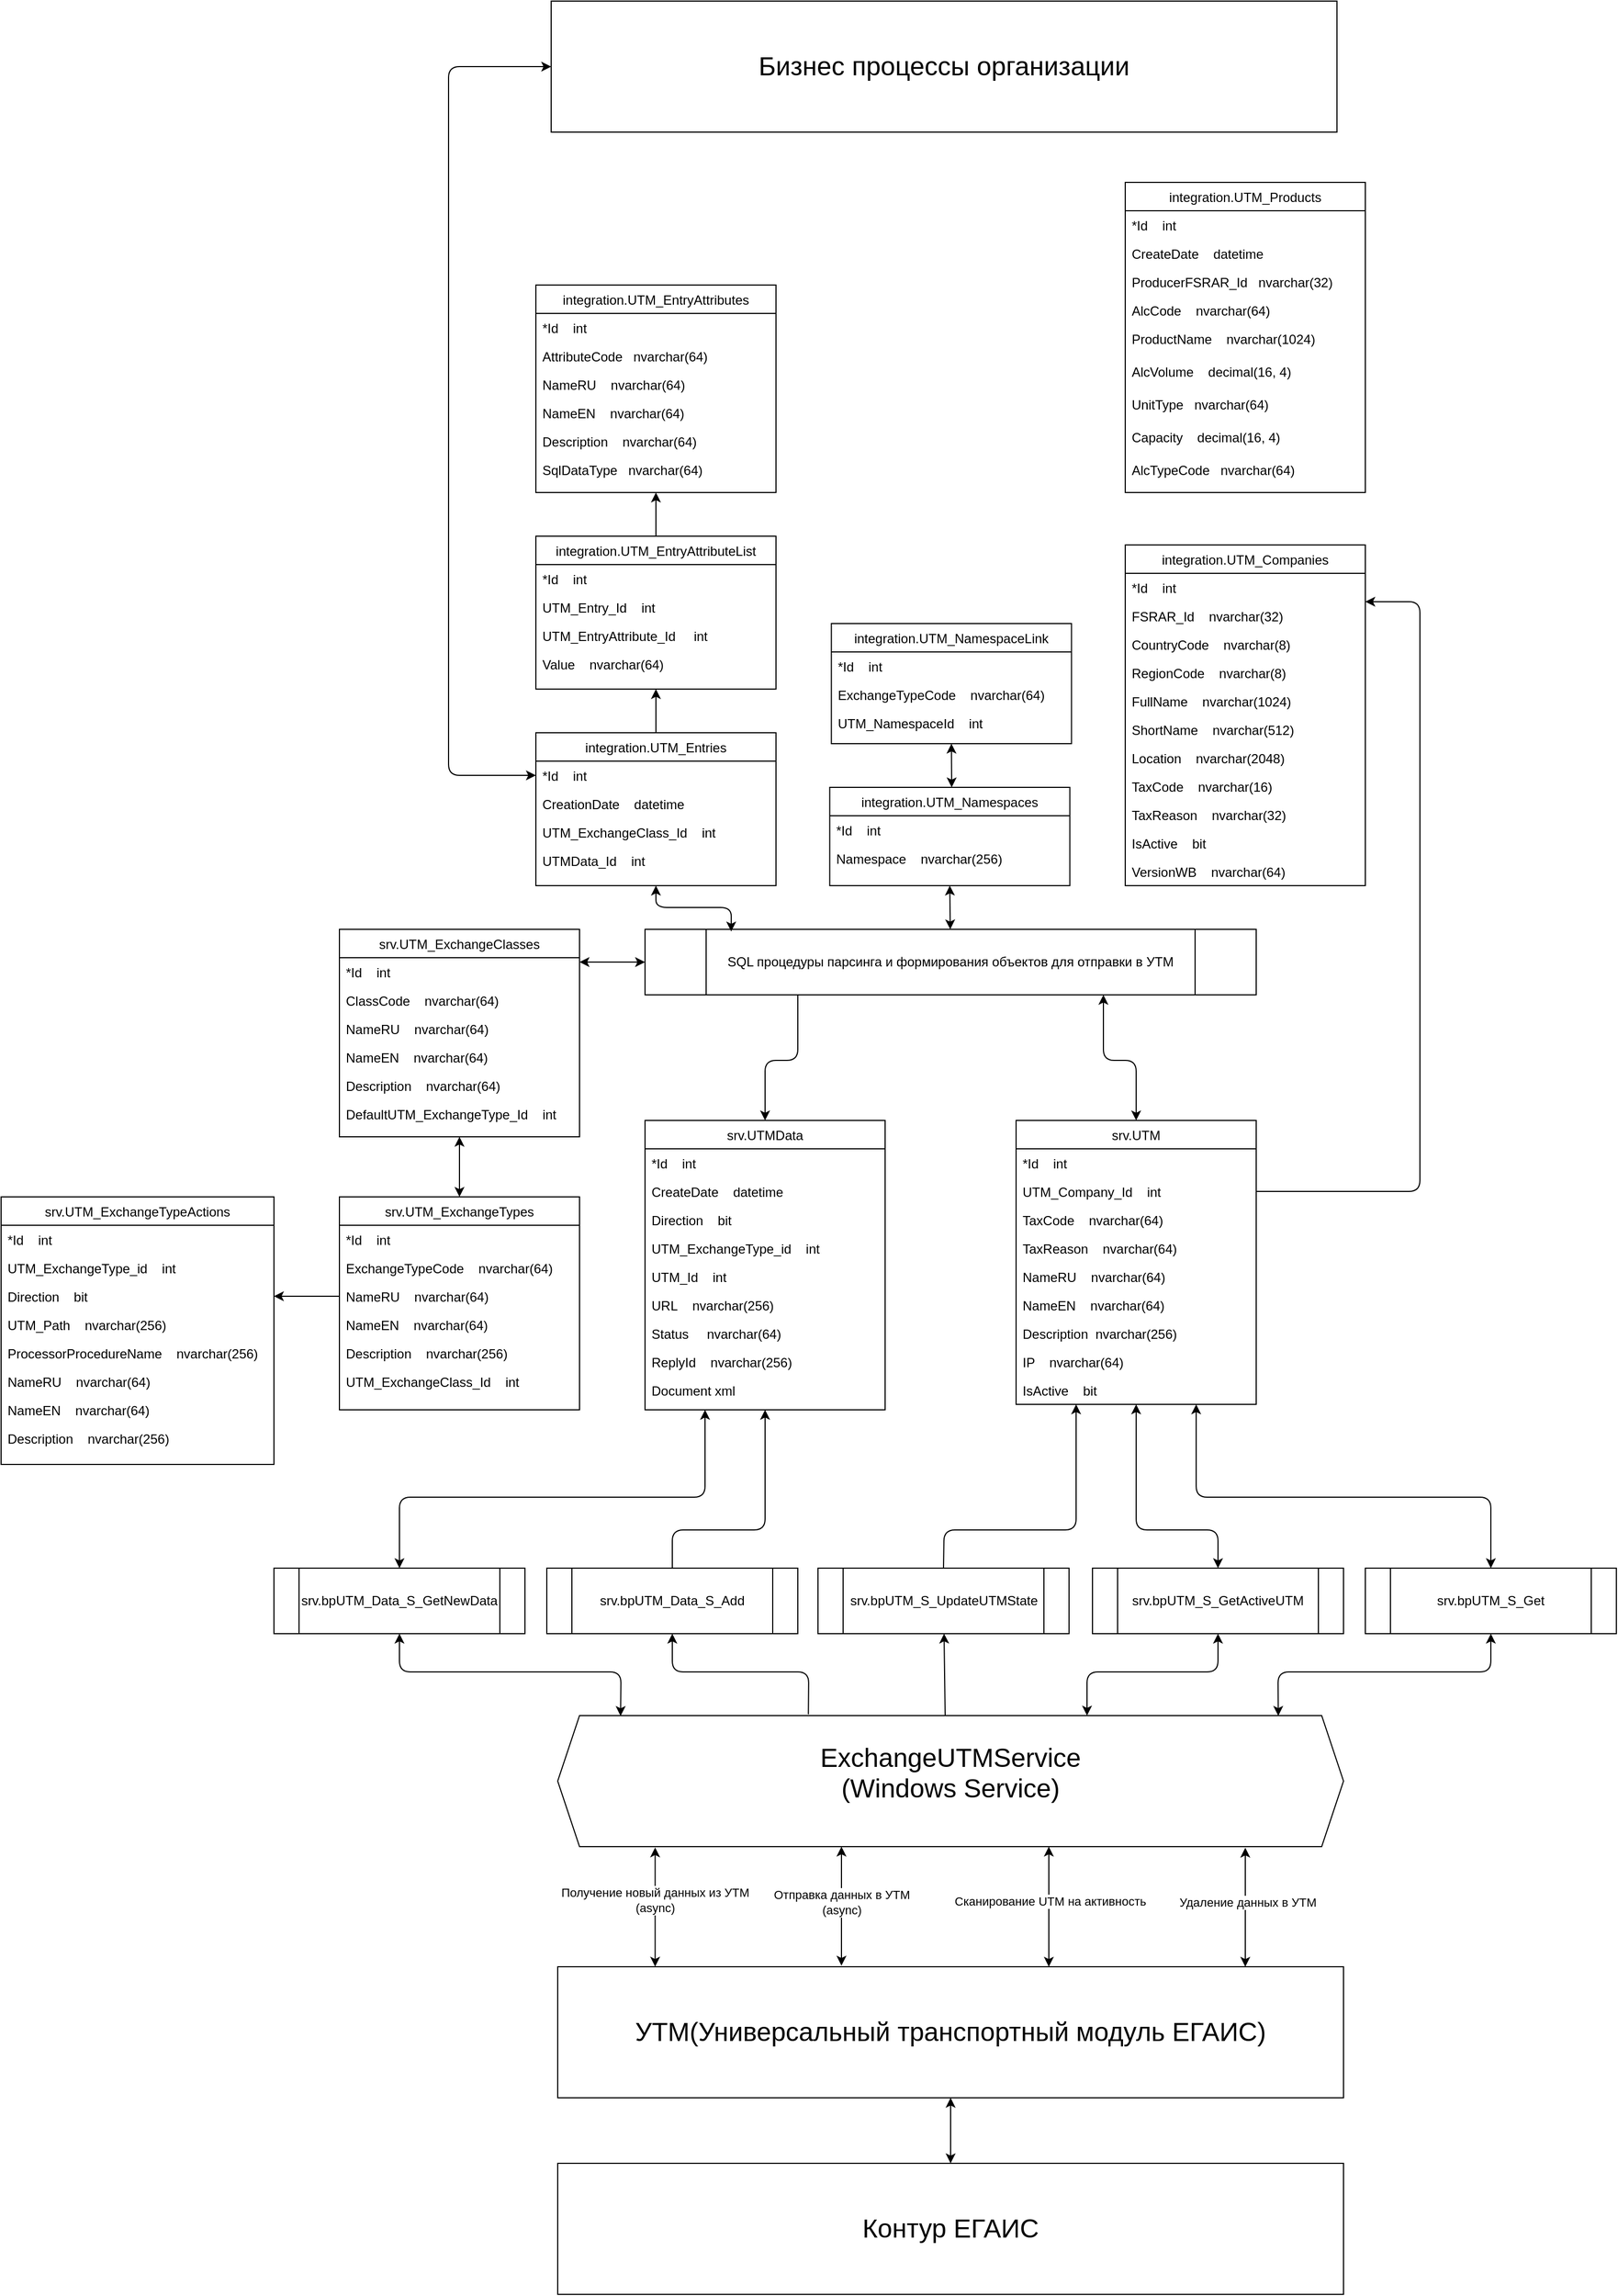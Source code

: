 <mxfile version="13.6.10" type="device"><diagram id="C5RBs43oDa-KdzZeNtuy" name="Page-1"><mxGraphModel dx="4287" dy="3086" grid="1" gridSize="10" guides="1" tooltips="1" connect="1" arrows="1" fold="1" page="1" pageScale="1" pageWidth="827" pageHeight="1169" math="0" shadow="0"><root><mxCell id="WIyWlLk6GJQsqaUBKTNV-0"/><mxCell id="WIyWlLk6GJQsqaUBKTNV-1" parent="WIyWlLk6GJQsqaUBKTNV-0"/><mxCell id="Hx_ZoXPtbwVYKJmCsvHZ-0" value="&lt;font style=&quot;font-size: 24px&quot;&gt;Контур ЕГАИС&lt;/font&gt;" style="rounded=0;whiteSpace=wrap;html=1;" parent="WIyWlLk6GJQsqaUBKTNV-1" vertex="1"><mxGeometry x="60" y="1070" width="720" height="120" as="geometry"/></mxCell><mxCell id="Hx_ZoXPtbwVYKJmCsvHZ-2" value="&lt;font style=&quot;font-size: 24px&quot;&gt;УТМ(Универсальный транспортный модуль ЕГАИС) &lt;br&gt;&lt;/font&gt;" style="rounded=0;whiteSpace=wrap;html=1;" parent="WIyWlLk6GJQsqaUBKTNV-1" vertex="1"><mxGeometry x="60" y="890" width="720" height="120" as="geometry"/></mxCell><mxCell id="Hx_ZoXPtbwVYKJmCsvHZ-3" value="" style="endArrow=classic;startArrow=classic;html=1;entryX=0.5;entryY=1;entryDx=0;entryDy=0;exitX=0.5;exitY=0;exitDx=0;exitDy=0;" parent="WIyWlLk6GJQsqaUBKTNV-1" source="Hx_ZoXPtbwVYKJmCsvHZ-0" target="Hx_ZoXPtbwVYKJmCsvHZ-2" edge="1"><mxGeometry width="50" height="50" relative="1" as="geometry"><mxPoint x="320" y="1100" as="sourcePoint"/><mxPoint x="370" y="1050" as="targetPoint"/></mxGeometry></mxCell><mxCell id="Hx_ZoXPtbwVYKJmCsvHZ-4" value="&lt;div style=&quot;font-size: 24px&quot; align=&quot;center&quot;&gt;&lt;font style=&quot;font-size: 24px&quot;&gt;ExchangeUTMService&lt;/font&gt;&lt;/div&gt;&lt;div style=&quot;font-size: 24px&quot; align=&quot;center&quot;&gt;&lt;font style=&quot;font-size: 24px&quot;&gt;(Windows Service)&lt;br&gt;&lt;/font&gt;&lt;/div&gt;&lt;div align=&quot;center&quot;&gt;&lt;br&gt;&lt;/div&gt;" style="shape=hexagon;perimeter=hexagonPerimeter2;whiteSpace=wrap;html=1;fixedSize=1;align=center;" parent="WIyWlLk6GJQsqaUBKTNV-1" vertex="1"><mxGeometry x="60" y="660" width="720" height="120" as="geometry"/></mxCell><mxCell id="Hx_ZoXPtbwVYKJmCsvHZ-5" value="" style="endArrow=classic;startArrow=classic;html=1;exitX=0.124;exitY=-0.001;exitDx=0;exitDy=0;exitPerimeter=0;entryX=0.124;entryY=1.006;entryDx=0;entryDy=0;entryPerimeter=0;" parent="WIyWlLk6GJQsqaUBKTNV-1" source="Hx_ZoXPtbwVYKJmCsvHZ-2" target="Hx_ZoXPtbwVYKJmCsvHZ-4" edge="1"><mxGeometry width="50" height="50" relative="1" as="geometry"><mxPoint x="250" y="880" as="sourcePoint"/><mxPoint x="177" y="800" as="targetPoint"/></mxGeometry></mxCell><mxCell id="Hx_ZoXPtbwVYKJmCsvHZ-13" value="&lt;div&gt;Получение новый данных из УТМ&lt;/div&gt;&lt;div&gt;(async)&lt;br&gt;&lt;/div&gt;" style="edgeLabel;html=1;align=center;verticalAlign=middle;resizable=0;points=[];" parent="Hx_ZoXPtbwVYKJmCsvHZ-5" vertex="1" connectable="0"><mxGeometry x="0.325" y="1" relative="1" as="geometry"><mxPoint y="11.02" as="offset"/></mxGeometry></mxCell><mxCell id="Hx_ZoXPtbwVYKJmCsvHZ-7" value="srv.bpUTM_Data_S_GetNewData" style="shape=process;whiteSpace=wrap;html=1;backgroundOutline=1;" parent="WIyWlLk6GJQsqaUBKTNV-1" vertex="1"><mxGeometry x="-200" y="525" width="230" height="60" as="geometry"/></mxCell><mxCell id="Hx_ZoXPtbwVYKJmCsvHZ-8" value="srv.bpUTM_S_GetActiveUTM" style="shape=process;whiteSpace=wrap;html=1;backgroundOutline=1;" parent="WIyWlLk6GJQsqaUBKTNV-1" vertex="1"><mxGeometry x="550" y="525" width="230" height="60" as="geometry"/></mxCell><mxCell id="Hx_ZoXPtbwVYKJmCsvHZ-10" value="" style="endArrow=classic;startArrow=classic;html=1;entryX=0.5;entryY=1;entryDx=0;entryDy=0;" parent="WIyWlLk6GJQsqaUBKTNV-1" target="Hx_ZoXPtbwVYKJmCsvHZ-8" edge="1"><mxGeometry width="50" height="50" relative="1" as="geometry"><mxPoint x="545" y="660" as="sourcePoint"/><mxPoint x="510" y="620" as="targetPoint"/><Array as="points"><mxPoint x="545" y="620"/><mxPoint x="665" y="620"/></Array></mxGeometry></mxCell><mxCell id="Hx_ZoXPtbwVYKJmCsvHZ-11" value="" style="endArrow=classic;startArrow=classic;html=1;" parent="WIyWlLk6GJQsqaUBKTNV-1" edge="1"><mxGeometry width="50" height="50" relative="1" as="geometry"><mxPoint x="320" y="889" as="sourcePoint"/><mxPoint x="320" y="780" as="targetPoint"/></mxGeometry></mxCell><mxCell id="Hx_ZoXPtbwVYKJmCsvHZ-14" value="&lt;div&gt;Отправка данных в УТМ&lt;/div&gt;&lt;div&gt;(async)&lt;br&gt;&lt;/div&gt;" style="edgeLabel;html=1;align=center;verticalAlign=middle;resizable=0;points=[];" parent="Hx_ZoXPtbwVYKJmCsvHZ-11" vertex="1" connectable="0"><mxGeometry x="-0.225" y="-4" relative="1" as="geometry"><mxPoint x="-4" y="-16.6" as="offset"/></mxGeometry></mxCell><mxCell id="Hx_ZoXPtbwVYKJmCsvHZ-12" value="" style="endArrow=classic;startArrow=classic;html=1;entryX=0.625;entryY=1;entryDx=0;entryDy=0;exitX=0.625;exitY=0;exitDx=0;exitDy=0;exitPerimeter=0;" parent="WIyWlLk6GJQsqaUBKTNV-1" source="Hx_ZoXPtbwVYKJmCsvHZ-2" target="Hx_ZoXPtbwVYKJmCsvHZ-4" edge="1"><mxGeometry width="50" height="50" relative="1" as="geometry"><mxPoint x="510" y="880" as="sourcePoint"/><mxPoint x="510" y="800" as="targetPoint"/></mxGeometry></mxCell><mxCell id="Hx_ZoXPtbwVYKJmCsvHZ-15" value="Сканирование UTM на активность" style="edgeLabel;html=1;align=center;verticalAlign=middle;resizable=0;points=[];" parent="Hx_ZoXPtbwVYKJmCsvHZ-12" vertex="1" connectable="0"><mxGeometry x="0.475" y="-1" relative="1" as="geometry"><mxPoint y="20.95" as="offset"/></mxGeometry></mxCell><mxCell id="Hx_ZoXPtbwVYKJmCsvHZ-16" value="" style="endArrow=classic;startArrow=classic;html=1;exitX=0.875;exitY=0;exitDx=0;exitDy=0;exitPerimeter=0;" parent="WIyWlLk6GJQsqaUBKTNV-1" source="Hx_ZoXPtbwVYKJmCsvHZ-2" edge="1"><mxGeometry width="50" height="50" relative="1" as="geometry"><mxPoint x="690" y="880" as="sourcePoint"/><mxPoint x="690" y="781" as="targetPoint"/><Array as="points"/></mxGeometry></mxCell><mxCell id="Hx_ZoXPtbwVYKJmCsvHZ-17" value="Удаление данных в УТМ" style="edgeLabel;html=1;align=center;verticalAlign=middle;resizable=0;points=[];" parent="Hx_ZoXPtbwVYKJmCsvHZ-16" vertex="1" connectable="0"><mxGeometry x="-0.42" y="-2" relative="1" as="geometry"><mxPoint y="-27.71" as="offset"/></mxGeometry></mxCell><mxCell id="Hx_ZoXPtbwVYKJmCsvHZ-18" value="srv.bpUTM_S_Get" style="shape=process;whiteSpace=wrap;html=1;backgroundOutline=1;" parent="WIyWlLk6GJQsqaUBKTNV-1" vertex="1"><mxGeometry x="800" y="525" width="230" height="60" as="geometry"/></mxCell><mxCell id="Hx_ZoXPtbwVYKJmCsvHZ-19" value="srv.bpUTM_Data_S_Add" style="shape=process;whiteSpace=wrap;html=1;backgroundOutline=1;" parent="WIyWlLk6GJQsqaUBKTNV-1" vertex="1"><mxGeometry x="50" y="525" width="230" height="60" as="geometry"/></mxCell><mxCell id="Hx_ZoXPtbwVYKJmCsvHZ-20" value="" style="endArrow=classic;startArrow=classic;html=1;entryX=0.5;entryY=1;entryDx=0;entryDy=0;exitX=0.08;exitY=0.003;exitDx=0;exitDy=0;exitPerimeter=0;" parent="WIyWlLk6GJQsqaUBKTNV-1" source="Hx_ZoXPtbwVYKJmCsvHZ-4" target="Hx_ZoXPtbwVYKJmCsvHZ-7" edge="1"><mxGeometry width="50" height="50" relative="1" as="geometry"><mxPoint x="120" y="658" as="sourcePoint"/><mxPoint x="50" y="620" as="targetPoint"/><Array as="points"><mxPoint x="118" y="620"/><mxPoint x="-85" y="620"/></Array></mxGeometry></mxCell><mxCell id="Hx_ZoXPtbwVYKJmCsvHZ-21" value="" style="endArrow=classic;startArrow=classic;html=1;entryX=0.5;entryY=1;entryDx=0;entryDy=0;exitX=0.917;exitY=0.002;exitDx=0;exitDy=0;exitPerimeter=0;" parent="WIyWlLk6GJQsqaUBKTNV-1" source="Hx_ZoXPtbwVYKJmCsvHZ-4" target="Hx_ZoXPtbwVYKJmCsvHZ-18" edge="1"><mxGeometry width="50" height="50" relative="1" as="geometry"><mxPoint x="760" y="660" as="sourcePoint"/><mxPoint x="810" y="610" as="targetPoint"/><Array as="points"><mxPoint x="720" y="620"/><mxPoint x="915" y="620"/></Array></mxGeometry></mxCell><mxCell id="lIZejt_enkMml7sZuvjv-0" value="" style="endArrow=classic;html=1;entryX=0.5;entryY=1;entryDx=0;entryDy=0;exitX=0.319;exitY=-0.009;exitDx=0;exitDy=0;exitPerimeter=0;" parent="WIyWlLk6GJQsqaUBKTNV-1" source="Hx_ZoXPtbwVYKJmCsvHZ-4" target="Hx_ZoXPtbwVYKJmCsvHZ-19" edge="1"><mxGeometry width="50" height="50" relative="1" as="geometry"><mxPoint x="260" y="660" as="sourcePoint"/><mxPoint x="310" y="610" as="targetPoint"/><Array as="points"><mxPoint x="290" y="620"/><mxPoint x="165" y="620"/></Array></mxGeometry></mxCell><mxCell id="ThHi6Pd8M_RNDvw3LZVR-0" value="" style="endArrow=classic;startArrow=classic;html=1;entryX=0.25;entryY=1;entryDx=0;entryDy=0;exitX=0.5;exitY=0;exitDx=0;exitDy=0;" parent="WIyWlLk6GJQsqaUBKTNV-1" source="Hx_ZoXPtbwVYKJmCsvHZ-7" target="Hx_ZoXPtbwVYKJmCsvHZ-28" edge="1"><mxGeometry width="50" height="50" relative="1" as="geometry"><mxPoint x="160" y="480" as="sourcePoint"/><mxPoint x="210" y="430" as="targetPoint"/><Array as="points"><mxPoint x="-85" y="460"/><mxPoint x="195" y="460"/></Array></mxGeometry></mxCell><mxCell id="lIZejt_enkMml7sZuvjv-15" value="srv.UTM" style="swimlane;fontStyle=0;align=center;verticalAlign=top;childLayout=stackLayout;horizontal=1;startSize=26;horizontalStack=0;resizeParent=1;resizeLast=0;collapsible=1;marginBottom=0;rounded=0;shadow=0;strokeWidth=1;" parent="WIyWlLk6GJQsqaUBKTNV-1" vertex="1"><mxGeometry x="480" y="115" width="220" height="260" as="geometry"><mxRectangle x="130" y="380" width="160" height="26" as="alternateBounds"/></mxGeometry></mxCell><mxCell id="lIZejt_enkMml7sZuvjv-16" value="*Id    int" style="text;strokeColor=none;fillColor=none;align=left;verticalAlign=top;spacingLeft=4;spacingRight=4;overflow=hidden;rotatable=0;points=[[0,0.5],[1,0.5]];portConstraint=eastwest;" parent="lIZejt_enkMml7sZuvjv-15" vertex="1"><mxGeometry y="26" width="220" height="26" as="geometry"/></mxCell><mxCell id="lIZejt_enkMml7sZuvjv-19" value="UTM_Company_Id    int" style="text;strokeColor=none;fillColor=none;align=left;verticalAlign=top;spacingLeft=4;spacingRight=4;overflow=hidden;rotatable=0;points=[[0,0.5],[1,0.5]];portConstraint=eastwest;" parent="lIZejt_enkMml7sZuvjv-15" vertex="1"><mxGeometry y="52" width="220" height="26" as="geometry"/></mxCell><mxCell id="lIZejt_enkMml7sZuvjv-23" value="TaxCode    nvarchar(64)" style="text;strokeColor=none;fillColor=none;align=left;verticalAlign=top;spacingLeft=4;spacingRight=4;overflow=hidden;rotatable=0;points=[[0,0.5],[1,0.5]];portConstraint=eastwest;" parent="lIZejt_enkMml7sZuvjv-15" vertex="1"><mxGeometry y="78" width="220" height="26" as="geometry"/></mxCell><mxCell id="lIZejt_enkMml7sZuvjv-25" value="TaxReason    nvarchar(64)" style="text;strokeColor=none;fillColor=none;align=left;verticalAlign=top;spacingLeft=4;spacingRight=4;overflow=hidden;rotatable=0;points=[[0,0.5],[1,0.5]];portConstraint=eastwest;" parent="lIZejt_enkMml7sZuvjv-15" vertex="1"><mxGeometry y="104" width="220" height="26" as="geometry"/></mxCell><mxCell id="vJrJfHjCC6CEfFn_Sl04-15" value="NameRU    nvarchar(64)" style="text;strokeColor=none;fillColor=none;align=left;verticalAlign=top;spacingLeft=4;spacingRight=4;overflow=hidden;rotatable=0;points=[[0,0.5],[1,0.5]];portConstraint=eastwest;" vertex="1" parent="lIZejt_enkMml7sZuvjv-15"><mxGeometry y="130" width="220" height="26" as="geometry"/></mxCell><mxCell id="vJrJfHjCC6CEfFn_Sl04-16" value="NameEN    nvarchar(64)" style="text;strokeColor=none;fillColor=none;align=left;verticalAlign=top;spacingLeft=4;spacingRight=4;overflow=hidden;rotatable=0;points=[[0,0.5],[1,0.5]];portConstraint=eastwest;" vertex="1" parent="lIZejt_enkMml7sZuvjv-15"><mxGeometry y="156" width="220" height="26" as="geometry"/></mxCell><mxCell id="lIZejt_enkMml7sZuvjv-24" value="Description  nvarchar(256)" style="text;strokeColor=none;fillColor=none;align=left;verticalAlign=top;spacingLeft=4;spacingRight=4;overflow=hidden;rotatable=0;points=[[0,0.5],[1,0.5]];portConstraint=eastwest;" parent="lIZejt_enkMml7sZuvjv-15" vertex="1"><mxGeometry y="182" width="220" height="26" as="geometry"/></mxCell><mxCell id="lIZejt_enkMml7sZuvjv-21" value="IP    nvarchar(64)" style="text;strokeColor=none;fillColor=none;align=left;verticalAlign=top;spacingLeft=4;spacingRight=4;overflow=hidden;rotatable=0;points=[[0,0.5],[1,0.5]];portConstraint=eastwest;" parent="lIZejt_enkMml7sZuvjv-15" vertex="1"><mxGeometry y="208" width="220" height="26" as="geometry"/></mxCell><mxCell id="lIZejt_enkMml7sZuvjv-22" value="IsActive    bit" style="text;strokeColor=none;fillColor=none;align=left;verticalAlign=top;spacingLeft=4;spacingRight=4;overflow=hidden;rotatable=0;points=[[0,0.5],[1,0.5]];portConstraint=eastwest;" parent="lIZejt_enkMml7sZuvjv-15" vertex="1"><mxGeometry y="234" width="220" height="26" as="geometry"/></mxCell><mxCell id="ThHi6Pd8M_RNDvw3LZVR-1" value="" style="endArrow=classic;html=1;entryX=0.5;entryY=1;entryDx=0;entryDy=0;exitX=0.5;exitY=0;exitDx=0;exitDy=0;" parent="WIyWlLk6GJQsqaUBKTNV-1" source="Hx_ZoXPtbwVYKJmCsvHZ-19" target="Hx_ZoXPtbwVYKJmCsvHZ-28" edge="1"><mxGeometry width="50" height="50" relative="1" as="geometry"><mxPoint x="280" y="500" as="sourcePoint"/><mxPoint x="330" y="450" as="targetPoint"/><Array as="points"><mxPoint x="165" y="490"/><mxPoint x="250" y="490"/></Array></mxGeometry></mxCell><mxCell id="ThHi6Pd8M_RNDvw3LZVR-2" value="" style="endArrow=classic;startArrow=classic;html=1;exitX=0.5;exitY=0;exitDx=0;exitDy=0;entryX=0.5;entryY=1;entryDx=0;entryDy=0;" parent="WIyWlLk6GJQsqaUBKTNV-1" source="Hx_ZoXPtbwVYKJmCsvHZ-8" target="lIZejt_enkMml7sZuvjv-15" edge="1"><mxGeometry width="50" height="50" relative="1" as="geometry"><mxPoint x="545" y="530" as="sourcePoint"/><mxPoint x="545" y="335" as="targetPoint"/><Array as="points"><mxPoint x="665" y="490"/><mxPoint x="590" y="490"/></Array></mxGeometry></mxCell><mxCell id="ThHi6Pd8M_RNDvw3LZVR-3" value="" style="endArrow=classic;startArrow=classic;html=1;exitX=0.5;exitY=0;exitDx=0;exitDy=0;entryX=0.75;entryY=1;entryDx=0;entryDy=0;" parent="WIyWlLk6GJQsqaUBKTNV-1" source="Hx_ZoXPtbwVYKJmCsvHZ-18" target="lIZejt_enkMml7sZuvjv-15" edge="1"><mxGeometry width="50" height="50" relative="1" as="geometry"><mxPoint x="760" y="410" as="sourcePoint"/><mxPoint x="810" y="360" as="targetPoint"/><Array as="points"><mxPoint x="915" y="460"/><mxPoint x="645" y="460"/></Array></mxGeometry></mxCell><mxCell id="ThHi6Pd8M_RNDvw3LZVR-4" value="srv.bpUTM_S_UpdateUTMState" style="shape=process;whiteSpace=wrap;html=1;backgroundOutline=1;" parent="WIyWlLk6GJQsqaUBKTNV-1" vertex="1"><mxGeometry x="298.5" y="525" width="230" height="60" as="geometry"/></mxCell><mxCell id="Hx_ZoXPtbwVYKJmCsvHZ-28" value="srv.UTMData" style="swimlane;fontStyle=0;align=center;verticalAlign=top;childLayout=stackLayout;horizontal=1;startSize=26;horizontalStack=0;resizeParent=1;resizeLast=0;collapsible=1;marginBottom=0;rounded=0;shadow=0;strokeWidth=1;" parent="WIyWlLk6GJQsqaUBKTNV-1" vertex="1"><mxGeometry x="140" y="115" width="220" height="265" as="geometry"><mxRectangle x="130" y="380" width="160" height="26" as="alternateBounds"/></mxGeometry></mxCell><mxCell id="lIZejt_enkMml7sZuvjv-2" value="*Id    int" style="text;strokeColor=none;fillColor=none;align=left;verticalAlign=top;spacingLeft=4;spacingRight=4;overflow=hidden;rotatable=0;points=[[0,0.5],[1,0.5]];portConstraint=eastwest;" parent="Hx_ZoXPtbwVYKJmCsvHZ-28" vertex="1"><mxGeometry y="26" width="220" height="26" as="geometry"/></mxCell><mxCell id="lIZejt_enkMml7sZuvjv-3" value="CreateDate    datetime" style="text;strokeColor=none;fillColor=none;align=left;verticalAlign=top;spacingLeft=4;spacingRight=4;overflow=hidden;rotatable=0;points=[[0,0.5],[1,0.5]];portConstraint=eastwest;" parent="Hx_ZoXPtbwVYKJmCsvHZ-28" vertex="1"><mxGeometry y="52" width="220" height="26" as="geometry"/></mxCell><mxCell id="lIZejt_enkMml7sZuvjv-4" value="Direction    bit" style="text;strokeColor=none;fillColor=none;align=left;verticalAlign=top;spacingLeft=4;spacingRight=4;overflow=hidden;rotatable=0;points=[[0,0.5],[1,0.5]];portConstraint=eastwest;" parent="Hx_ZoXPtbwVYKJmCsvHZ-28" vertex="1"><mxGeometry y="78" width="220" height="26" as="geometry"/></mxCell><mxCell id="lIZejt_enkMml7sZuvjv-5" value="UTM_ExchangeType_id    int" style="text;strokeColor=none;fillColor=none;align=left;verticalAlign=top;spacingLeft=4;spacingRight=4;overflow=hidden;rotatable=0;points=[[0,0.5],[1,0.5]];portConstraint=eastwest;" parent="Hx_ZoXPtbwVYKJmCsvHZ-28" vertex="1"><mxGeometry y="104" width="220" height="26" as="geometry"/></mxCell><mxCell id="lIZejt_enkMml7sZuvjv-6" value="UTM_Id    int" style="text;strokeColor=none;fillColor=none;align=left;verticalAlign=top;spacingLeft=4;spacingRight=4;overflow=hidden;rotatable=0;points=[[0,0.5],[1,0.5]];portConstraint=eastwest;" parent="Hx_ZoXPtbwVYKJmCsvHZ-28" vertex="1"><mxGeometry y="130" width="220" height="26" as="geometry"/></mxCell><mxCell id="lIZejt_enkMml7sZuvjv-7" value="URL    nvarchar(256)" style="text;strokeColor=none;fillColor=none;align=left;verticalAlign=top;spacingLeft=4;spacingRight=4;overflow=hidden;rotatable=0;points=[[0,0.5],[1,0.5]];portConstraint=eastwest;" parent="Hx_ZoXPtbwVYKJmCsvHZ-28" vertex="1"><mxGeometry y="156" width="220" height="26" as="geometry"/></mxCell><mxCell id="lIZejt_enkMml7sZuvjv-8" value="Status     nvarchar(64)" style="text;strokeColor=none;fillColor=none;align=left;verticalAlign=top;spacingLeft=4;spacingRight=4;overflow=hidden;rotatable=0;points=[[0,0.5],[1,0.5]];portConstraint=eastwest;" parent="Hx_ZoXPtbwVYKJmCsvHZ-28" vertex="1"><mxGeometry y="182" width="220" height="26" as="geometry"/></mxCell><mxCell id="lIZejt_enkMml7sZuvjv-9" value="ReplyId    nvarchar(256)" style="text;strokeColor=none;fillColor=none;align=left;verticalAlign=top;spacingLeft=4;spacingRight=4;overflow=hidden;rotatable=0;points=[[0,0.5],[1,0.5]];portConstraint=eastwest;" parent="Hx_ZoXPtbwVYKJmCsvHZ-28" vertex="1"><mxGeometry y="208" width="220" height="26" as="geometry"/></mxCell><mxCell id="lIZejt_enkMml7sZuvjv-10" value="Document xml" style="text;strokeColor=none;fillColor=none;align=left;verticalAlign=top;spacingLeft=4;spacingRight=4;overflow=hidden;rotatable=0;points=[[0,0.5],[1,0.5]];portConstraint=eastwest;" parent="Hx_ZoXPtbwVYKJmCsvHZ-28" vertex="1"><mxGeometry y="234" width="220" height="26" as="geometry"/></mxCell><mxCell id="ThHi6Pd8M_RNDvw3LZVR-5" value="" style="endArrow=classic;html=1;" parent="WIyWlLk6GJQsqaUBKTNV-1" edge="1"><mxGeometry width="50" height="50" relative="1" as="geometry"><mxPoint x="415" y="660" as="sourcePoint"/><mxPoint x="414" y="585" as="targetPoint"/></mxGeometry></mxCell><mxCell id="ThHi6Pd8M_RNDvw3LZVR-7" value="" style="endArrow=classic;html=1;entryX=0.25;entryY=1;entryDx=0;entryDy=0;exitX=0.5;exitY=0;exitDx=0;exitDy=0;" parent="WIyWlLk6GJQsqaUBKTNV-1" source="ThHi6Pd8M_RNDvw3LZVR-4" target="lIZejt_enkMml7sZuvjv-15" edge="1"><mxGeometry width="50" height="50" relative="1" as="geometry"><mxPoint x="400" y="450" as="sourcePoint"/><mxPoint x="450" y="400" as="targetPoint"/><Array as="points"><mxPoint x="414" y="490"/><mxPoint x="535" y="490"/></Array></mxGeometry></mxCell><mxCell id="ThHi6Pd8M_RNDvw3LZVR-8" value="srv.bpUTM_Data_S_GetNewData" style="shape=process;whiteSpace=wrap;html=1;backgroundOutline=1;" parent="WIyWlLk6GJQsqaUBKTNV-1" vertex="1"><mxGeometry x="-200" y="525" width="230" height="60" as="geometry"/></mxCell><mxCell id="ThHi6Pd8M_RNDvw3LZVR-55" value="SQL процедуры парсинга и формирования объектов для отправки в УТМ" style="shape=process;whiteSpace=wrap;html=1;backgroundOutline=1;" parent="WIyWlLk6GJQsqaUBKTNV-1" vertex="1"><mxGeometry x="140" y="-60" width="560" height="60" as="geometry"/></mxCell><mxCell id="ThHi6Pd8M_RNDvw3LZVR-56" value="" style="endArrow=classic;startArrow=classic;html=1;entryX=0.5;entryY=1;entryDx=0;entryDy=0;exitX=0.141;exitY=0.033;exitDx=0;exitDy=0;exitPerimeter=0;" parent="WIyWlLk6GJQsqaUBKTNV-1" source="ThHi6Pd8M_RNDvw3LZVR-55" target="ThHi6Pd8M_RNDvw3LZVR-45" edge="1"><mxGeometry width="50" height="50" relative="1" as="geometry"><mxPoint x="350" y="-80" as="sourcePoint"/><mxPoint x="400" y="-130" as="targetPoint"/><Array as="points"><mxPoint x="219" y="-80"/><mxPoint x="150" y="-80"/></Array></mxGeometry></mxCell><mxCell id="ThHi6Pd8M_RNDvw3LZVR-58" value="" style="endArrow=classic;html=1;exitX=0.25;exitY=1;exitDx=0;exitDy=0;entryX=0.5;entryY=0;entryDx=0;entryDy=0;" parent="WIyWlLk6GJQsqaUBKTNV-1" source="ThHi6Pd8M_RNDvw3LZVR-55" target="Hx_ZoXPtbwVYKJmCsvHZ-28" edge="1"><mxGeometry width="50" height="50" relative="1" as="geometry"><mxPoint y="70" as="sourcePoint"/><mxPoint x="50" y="20" as="targetPoint"/><Array as="points"><mxPoint x="280" y="60"/><mxPoint x="250" y="60"/></Array></mxGeometry></mxCell><mxCell id="ThHi6Pd8M_RNDvw3LZVR-59" value="" style="endArrow=classic;startArrow=classic;html=1;entryX=0.5;entryY=0;entryDx=0;entryDy=0;exitX=0.75;exitY=1;exitDx=0;exitDy=0;" parent="WIyWlLk6GJQsqaUBKTNV-1" source="ThHi6Pd8M_RNDvw3LZVR-55" target="lIZejt_enkMml7sZuvjv-15" edge="1"><mxGeometry width="50" height="50" relative="1" as="geometry"><mxPoint x="450" y="80" as="sourcePoint"/><mxPoint x="500" y="30" as="targetPoint"/><Array as="points"><mxPoint x="560" y="60"/><mxPoint x="590" y="60"/></Array></mxGeometry></mxCell><mxCell id="ThHi6Pd8M_RNDvw3LZVR-61" value="" style="endArrow=classic;startArrow=classic;html=1;entryX=0.5;entryY=1;entryDx=0;entryDy=0;" parent="WIyWlLk6GJQsqaUBKTNV-1" target="ThHi6Pd8M_RNDvw3LZVR-39" edge="1"><mxGeometry width="50" height="50" relative="1" as="geometry"><mxPoint x="421" y="-190" as="sourcePoint"/><mxPoint x="444.75" y="-290" as="targetPoint"/></mxGeometry></mxCell><mxCell id="ThHi6Pd8M_RNDvw3LZVR-63" value="" style="endArrow=classic;startArrow=classic;html=1;entryX=0.5;entryY=1;entryDx=0;entryDy=0;exitX=0.5;exitY=0;exitDx=0;exitDy=0;" parent="WIyWlLk6GJQsqaUBKTNV-1" source="ThHi6Pd8M_RNDvw3LZVR-31" target="ThHi6Pd8M_RNDvw3LZVR-20" edge="1"><mxGeometry width="50" height="50" relative="1" as="geometry"><mxPoint x="-450" y="145" as="sourcePoint"/><mxPoint x="-400" y="95" as="targetPoint"/></mxGeometry></mxCell><mxCell id="ThHi6Pd8M_RNDvw3LZVR-64" value="" style="endArrow=classic;startArrow=classic;html=1;entryX=0;entryY=0.5;entryDx=0;entryDy=0;exitX=1;exitY=0.154;exitDx=0;exitDy=0;exitPerimeter=0;" parent="WIyWlLk6GJQsqaUBKTNV-1" source="ThHi6Pd8M_RNDvw3LZVR-21" target="ThHi6Pd8M_RNDvw3LZVR-55" edge="1"><mxGeometry width="50" height="50" relative="1" as="geometry"><mxPoint x="-20" y="20" as="sourcePoint"/><mxPoint x="30" y="-30" as="targetPoint"/></mxGeometry></mxCell><mxCell id="ThHi6Pd8M_RNDvw3LZVR-66" value="&lt;font style=&quot;font-size: 24px&quot;&gt;Бизнес процессы организации&lt;/font&gt;" style="rounded=0;whiteSpace=wrap;html=1;" parent="WIyWlLk6GJQsqaUBKTNV-1" vertex="1"><mxGeometry x="54" y="-910" width="720" height="120" as="geometry"/></mxCell><mxCell id="ThHi6Pd8M_RNDvw3LZVR-67" value="" style="endArrow=classic;startArrow=classic;html=1;exitX=0;exitY=0.5;exitDx=0;exitDy=0;entryX=0;entryY=0.5;entryDx=0;entryDy=0;" parent="WIyWlLk6GJQsqaUBKTNV-1" source="ThHi6Pd8M_RNDvw3LZVR-46" target="ThHi6Pd8M_RNDvw3LZVR-66" edge="1"><mxGeometry width="50" height="50" relative="1" as="geometry"><mxPoint x="-150" y="-620" as="sourcePoint"/><mxPoint x="-100" y="-670" as="targetPoint"/><Array as="points"><mxPoint x="-40" y="-201"/><mxPoint x="-40" y="-850"/></Array></mxGeometry></mxCell><mxCell id="Z-9WesmoFqiqG_kCx4Ap-9" value="" style="endArrow=classic;html=1;entryX=1;entryY=0.5;entryDx=0;entryDy=0;exitX=0;exitY=0.5;exitDx=0;exitDy=0;" parent="WIyWlLk6GJQsqaUBKTNV-1" target="Z-9WesmoFqiqG_kCx4Ap-2" edge="1" source="vJrJfHjCC6CEfFn_Sl04-11"><mxGeometry width="50" height="50" relative="1" as="geometry"><mxPoint x="-331" y="281" as="sourcePoint"/><mxPoint x="-440" y="280" as="targetPoint"/></mxGeometry></mxCell><mxCell id="vJrJfHjCC6CEfFn_Sl04-17" value="" style="endArrow=classic;html=1;entryX=0.5;entryY=1;entryDx=0;entryDy=0;" edge="1" parent="WIyWlLk6GJQsqaUBKTNV-1" source="ThHi6Pd8M_RNDvw3LZVR-45" target="ThHi6Pd8M_RNDvw3LZVR-50"><mxGeometry width="50" height="50" relative="1" as="geometry"><mxPoint x="120" y="-230" as="sourcePoint"/><mxPoint x="170" y="-280" as="targetPoint"/></mxGeometry></mxCell><mxCell id="vJrJfHjCC6CEfFn_Sl04-18" value="" style="endArrow=classic;html=1;exitX=0.5;exitY=0;exitDx=0;exitDy=0;entryX=0.5;entryY=1;entryDx=0;entryDy=0;" edge="1" parent="WIyWlLk6GJQsqaUBKTNV-1" source="ThHi6Pd8M_RNDvw3LZVR-50" target="vJrJfHjCC6CEfFn_Sl04-1"><mxGeometry width="50" height="50" relative="1" as="geometry"><mxPoint x="100" y="-420" as="sourcePoint"/><mxPoint x="150" y="-499" as="targetPoint"/></mxGeometry></mxCell><mxCell id="ThHi6Pd8M_RNDvw3LZVR-20" value="srv.UTM_ExchangeClasses" style="swimlane;fontStyle=0;align=center;verticalAlign=top;childLayout=stackLayout;horizontal=1;startSize=26;horizontalStack=0;resizeParent=1;resizeLast=0;collapsible=1;marginBottom=0;rounded=0;shadow=0;strokeWidth=1;" parent="WIyWlLk6GJQsqaUBKTNV-1" vertex="1"><mxGeometry x="-140" y="-60" width="220" height="190" as="geometry"><mxRectangle x="130" y="380" width="160" height="26" as="alternateBounds"/></mxGeometry></mxCell><mxCell id="ThHi6Pd8M_RNDvw3LZVR-21" value="*Id    int" style="text;strokeColor=none;fillColor=none;align=left;verticalAlign=top;spacingLeft=4;spacingRight=4;overflow=hidden;rotatable=0;points=[[0,0.5],[1,0.5]];portConstraint=eastwest;" parent="ThHi6Pd8M_RNDvw3LZVR-20" vertex="1"><mxGeometry y="26" width="220" height="26" as="geometry"/></mxCell><mxCell id="ThHi6Pd8M_RNDvw3LZVR-24" value="ClassCode    nvarchar(64)" style="text;strokeColor=none;fillColor=none;align=left;verticalAlign=top;spacingLeft=4;spacingRight=4;overflow=hidden;rotatable=0;points=[[0,0.5],[1,0.5]];portConstraint=eastwest;" parent="ThHi6Pd8M_RNDvw3LZVR-20" vertex="1"><mxGeometry y="52" width="220" height="26" as="geometry"/></mxCell><mxCell id="vJrJfHjCC6CEfFn_Sl04-9" value="NameRU    nvarchar(64)" style="text;strokeColor=none;fillColor=none;align=left;verticalAlign=top;spacingLeft=4;spacingRight=4;overflow=hidden;rotatable=0;points=[[0,0.5],[1,0.5]];portConstraint=eastwest;" vertex="1" parent="ThHi6Pd8M_RNDvw3LZVR-20"><mxGeometry y="78" width="220" height="26" as="geometry"/></mxCell><mxCell id="vJrJfHjCC6CEfFn_Sl04-10" value="NameEN    nvarchar(64)" style="text;strokeColor=none;fillColor=none;align=left;verticalAlign=top;spacingLeft=4;spacingRight=4;overflow=hidden;rotatable=0;points=[[0,0.5],[1,0.5]];portConstraint=eastwest;" vertex="1" parent="ThHi6Pd8M_RNDvw3LZVR-20"><mxGeometry y="104" width="220" height="26" as="geometry"/></mxCell><mxCell id="ThHi6Pd8M_RNDvw3LZVR-22" value="Description    nvarchar(64)" style="text;strokeColor=none;fillColor=none;align=left;verticalAlign=top;spacingLeft=4;spacingRight=4;overflow=hidden;rotatable=0;points=[[0,0.5],[1,0.5]];portConstraint=eastwest;" parent="ThHi6Pd8M_RNDvw3LZVR-20" vertex="1"><mxGeometry y="130" width="220" height="26" as="geometry"/></mxCell><mxCell id="ThHi6Pd8M_RNDvw3LZVR-23" value="DefaultUTM_ExchangeType_Id    int" style="text;strokeColor=none;fillColor=none;align=left;verticalAlign=top;spacingLeft=4;spacingRight=4;overflow=hidden;rotatable=0;points=[[0,0.5],[1,0.5]];portConstraint=eastwest;" parent="ThHi6Pd8M_RNDvw3LZVR-20" vertex="1"><mxGeometry y="156" width="220" height="26" as="geometry"/></mxCell><mxCell id="ThHi6Pd8M_RNDvw3LZVR-31" value="srv.UTM_ExchangeTypes" style="swimlane;fontStyle=0;align=center;verticalAlign=top;childLayout=stackLayout;horizontal=1;startSize=26;horizontalStack=0;resizeParent=1;resizeLast=0;collapsible=1;marginBottom=0;rounded=0;shadow=0;strokeWidth=1;" parent="WIyWlLk6GJQsqaUBKTNV-1" vertex="1"><mxGeometry x="-140" y="185" width="220" height="195" as="geometry"><mxRectangle x="130" y="380" width="160" height="26" as="alternateBounds"/></mxGeometry></mxCell><mxCell id="ThHi6Pd8M_RNDvw3LZVR-32" value="*Id    int" style="text;strokeColor=none;fillColor=none;align=left;verticalAlign=top;spacingLeft=4;spacingRight=4;overflow=hidden;rotatable=0;points=[[0,0.5],[1,0.5]];portConstraint=eastwest;" parent="ThHi6Pd8M_RNDvw3LZVR-31" vertex="1"><mxGeometry y="26" width="220" height="26" as="geometry"/></mxCell><mxCell id="ThHi6Pd8M_RNDvw3LZVR-35" value="ExchangeTypeCode    nvarchar(64)" style="text;strokeColor=none;fillColor=none;align=left;verticalAlign=top;spacingLeft=4;spacingRight=4;overflow=hidden;rotatable=0;points=[[0,0.5],[1,0.5]];portConstraint=eastwest;" parent="ThHi6Pd8M_RNDvw3LZVR-31" vertex="1"><mxGeometry y="52" width="220" height="26" as="geometry"/></mxCell><mxCell id="vJrJfHjCC6CEfFn_Sl04-11" value="NameRU    nvarchar(64)" style="text;strokeColor=none;fillColor=none;align=left;verticalAlign=top;spacingLeft=4;spacingRight=4;overflow=hidden;rotatable=0;points=[[0,0.5],[1,0.5]];portConstraint=eastwest;" vertex="1" parent="ThHi6Pd8M_RNDvw3LZVR-31"><mxGeometry y="78" width="220" height="26" as="geometry"/></mxCell><mxCell id="vJrJfHjCC6CEfFn_Sl04-12" value="NameEN    nvarchar(64)" style="text;strokeColor=none;fillColor=none;align=left;verticalAlign=top;spacingLeft=4;spacingRight=4;overflow=hidden;rotatable=0;points=[[0,0.5],[1,0.5]];portConstraint=eastwest;" vertex="1" parent="ThHi6Pd8M_RNDvw3LZVR-31"><mxGeometry y="104" width="220" height="26" as="geometry"/></mxCell><mxCell id="ThHi6Pd8M_RNDvw3LZVR-34" value="Description    nvarchar(256)" style="text;strokeColor=none;fillColor=none;align=left;verticalAlign=top;spacingLeft=4;spacingRight=4;overflow=hidden;rotatable=0;points=[[0,0.5],[1,0.5]];portConstraint=eastwest;" parent="ThHi6Pd8M_RNDvw3LZVR-31" vertex="1"><mxGeometry y="130" width="220" height="26" as="geometry"/></mxCell><mxCell id="ThHi6Pd8M_RNDvw3LZVR-38" value="UTM_ExchangeClass_Id    int" style="text;strokeColor=none;fillColor=none;align=left;verticalAlign=top;spacingLeft=4;spacingRight=4;overflow=hidden;rotatable=0;points=[[0,0.5],[1,0.5]];portConstraint=eastwest;" parent="ThHi6Pd8M_RNDvw3LZVR-31" vertex="1"><mxGeometry y="156" width="220" height="26" as="geometry"/></mxCell><mxCell id="Z-9WesmoFqiqG_kCx4Ap-0" value="srv.UTM_ExchangeTypeActions" style="swimlane;fontStyle=0;align=center;verticalAlign=top;childLayout=stackLayout;horizontal=1;startSize=26;horizontalStack=0;resizeParent=1;resizeLast=0;collapsible=1;marginBottom=0;rounded=0;shadow=0;strokeWidth=1;" parent="WIyWlLk6GJQsqaUBKTNV-1" vertex="1"><mxGeometry x="-450" y="185" width="250" height="245" as="geometry"><mxRectangle x="130" y="380" width="160" height="26" as="alternateBounds"/></mxGeometry></mxCell><mxCell id="Z-9WesmoFqiqG_kCx4Ap-1" value="*Id    int" style="text;strokeColor=none;fillColor=none;align=left;verticalAlign=top;spacingLeft=4;spacingRight=4;overflow=hidden;rotatable=0;points=[[0,0.5],[1,0.5]];portConstraint=eastwest;" parent="Z-9WesmoFqiqG_kCx4Ap-0" vertex="1"><mxGeometry y="26" width="250" height="26" as="geometry"/></mxCell><mxCell id="Z-9WesmoFqiqG_kCx4Ap-3" value="UTM_ExchangeType_id    int" style="text;strokeColor=none;fillColor=none;align=left;verticalAlign=top;spacingLeft=4;spacingRight=4;overflow=hidden;rotatable=0;points=[[0,0.5],[1,0.5]];portConstraint=eastwest;" parent="Z-9WesmoFqiqG_kCx4Ap-0" vertex="1"><mxGeometry y="52" width="250" height="26" as="geometry"/></mxCell><mxCell id="Z-9WesmoFqiqG_kCx4Ap-2" value="Direction    bit" style="text;strokeColor=none;fillColor=none;align=left;verticalAlign=top;spacingLeft=4;spacingRight=4;overflow=hidden;rotatable=0;points=[[0,0.5],[1,0.5]];portConstraint=eastwest;" parent="Z-9WesmoFqiqG_kCx4Ap-0" vertex="1"><mxGeometry y="78" width="250" height="26" as="geometry"/></mxCell><mxCell id="Z-9WesmoFqiqG_kCx4Ap-5" value="UTM_Path    nvarchar(256)" style="text;strokeColor=none;fillColor=none;align=left;verticalAlign=top;spacingLeft=4;spacingRight=4;overflow=hidden;rotatable=0;points=[[0,0.5],[1,0.5]];portConstraint=eastwest;" parent="Z-9WesmoFqiqG_kCx4Ap-0" vertex="1"><mxGeometry y="104" width="250" height="26" as="geometry"/></mxCell><mxCell id="Z-9WesmoFqiqG_kCx4Ap-6" value="ProcessorProcedureName    nvarchar(256)" style="text;strokeColor=none;fillColor=none;align=left;verticalAlign=top;spacingLeft=4;spacingRight=4;overflow=hidden;rotatable=0;points=[[0,0.5],[1,0.5]];portConstraint=eastwest;" parent="Z-9WesmoFqiqG_kCx4Ap-0" vertex="1"><mxGeometry y="130" width="250" height="26" as="geometry"/></mxCell><mxCell id="vJrJfHjCC6CEfFn_Sl04-13" value="NameRU    nvarchar(64)" style="text;strokeColor=none;fillColor=none;align=left;verticalAlign=top;spacingLeft=4;spacingRight=4;overflow=hidden;rotatable=0;points=[[0,0.5],[1,0.5]];portConstraint=eastwest;" vertex="1" parent="Z-9WesmoFqiqG_kCx4Ap-0"><mxGeometry y="156" width="250" height="26" as="geometry"/></mxCell><mxCell id="vJrJfHjCC6CEfFn_Sl04-14" value="NameEN    nvarchar(64)" style="text;strokeColor=none;fillColor=none;align=left;verticalAlign=top;spacingLeft=4;spacingRight=4;overflow=hidden;rotatable=0;points=[[0,0.5],[1,0.5]];portConstraint=eastwest;" vertex="1" parent="Z-9WesmoFqiqG_kCx4Ap-0"><mxGeometry y="182" width="250" height="26" as="geometry"/></mxCell><mxCell id="Z-9WesmoFqiqG_kCx4Ap-8" value="Description    nvarchar(256)" style="text;strokeColor=none;fillColor=none;align=left;verticalAlign=top;spacingLeft=4;spacingRight=4;overflow=hidden;rotatable=0;points=[[0,0.5],[1,0.5]];portConstraint=eastwest;" parent="Z-9WesmoFqiqG_kCx4Ap-0" vertex="1"><mxGeometry y="208" width="250" height="26" as="geometry"/></mxCell><mxCell id="vJrJfHjCC6CEfFn_Sl04-25" value="" style="endArrow=classic;startArrow=classic;html=1;entryX=0.5;entryY=1;entryDx=0;entryDy=0;" edge="1" parent="WIyWlLk6GJQsqaUBKTNV-1" source="ThHi6Pd8M_RNDvw3LZVR-55" target="ThHi6Pd8M_RNDvw3LZVR-9"><mxGeometry width="50" height="50" relative="1" as="geometry"><mxPoint x="370" y="-40" as="sourcePoint"/><mxPoint x="420" y="-90" as="targetPoint"/></mxGeometry></mxCell><mxCell id="ThHi6Pd8M_RNDvw3LZVR-9" value="integration.UTM_Namespaces" style="swimlane;fontStyle=0;align=center;verticalAlign=top;childLayout=stackLayout;horizontal=1;startSize=26;horizontalStack=0;resizeParent=1;resizeLast=0;collapsible=1;marginBottom=0;rounded=0;shadow=0;strokeWidth=1;" parent="WIyWlLk6GJQsqaUBKTNV-1" vertex="1"><mxGeometry x="309.25" y="-190" width="220" height="90" as="geometry"><mxRectangle x="130" y="380" width="160" height="26" as="alternateBounds"/></mxGeometry></mxCell><mxCell id="ThHi6Pd8M_RNDvw3LZVR-10" value="*Id    int" style="text;strokeColor=none;fillColor=none;align=left;verticalAlign=top;spacingLeft=4;spacingRight=4;overflow=hidden;rotatable=0;points=[[0,0.5],[1,0.5]];portConstraint=eastwest;" parent="ThHi6Pd8M_RNDvw3LZVR-9" vertex="1"><mxGeometry y="26" width="220" height="26" as="geometry"/></mxCell><mxCell id="ThHi6Pd8M_RNDvw3LZVR-11" value="Namespace    nvarchar(256)" style="text;strokeColor=none;fillColor=none;align=left;verticalAlign=top;spacingLeft=4;spacingRight=4;overflow=hidden;rotatable=0;points=[[0,0.5],[1,0.5]];portConstraint=eastwest;" parent="ThHi6Pd8M_RNDvw3LZVR-9" vertex="1"><mxGeometry y="52" width="220" height="26" as="geometry"/></mxCell><mxCell id="ThHi6Pd8M_RNDvw3LZVR-39" value="integration.UTM_NamespaceLink" style="swimlane;fontStyle=0;align=center;verticalAlign=top;childLayout=stackLayout;horizontal=1;startSize=26;horizontalStack=0;resizeParent=1;resizeLast=0;collapsible=1;marginBottom=0;rounded=0;shadow=0;strokeWidth=1;" parent="WIyWlLk6GJQsqaUBKTNV-1" vertex="1"><mxGeometry x="310.75" y="-340" width="220" height="110" as="geometry"><mxRectangle x="130" y="380" width="160" height="26" as="alternateBounds"/></mxGeometry></mxCell><mxCell id="ThHi6Pd8M_RNDvw3LZVR-40" value="*Id    int" style="text;strokeColor=none;fillColor=none;align=left;verticalAlign=top;spacingLeft=4;spacingRight=4;overflow=hidden;rotatable=0;points=[[0,0.5],[1,0.5]];portConstraint=eastwest;" parent="ThHi6Pd8M_RNDvw3LZVR-39" vertex="1"><mxGeometry y="26" width="220" height="26" as="geometry"/></mxCell><mxCell id="ThHi6Pd8M_RNDvw3LZVR-41" value="ExchangeTypeCode    nvarchar(64)" style="text;strokeColor=none;fillColor=none;align=left;verticalAlign=top;spacingLeft=4;spacingRight=4;overflow=hidden;rotatable=0;points=[[0,0.5],[1,0.5]];portConstraint=eastwest;" parent="ThHi6Pd8M_RNDvw3LZVR-39" vertex="1"><mxGeometry y="52" width="220" height="26" as="geometry"/></mxCell><mxCell id="ThHi6Pd8M_RNDvw3LZVR-42" value="UTM_NamespaceId    int" style="text;strokeColor=none;fillColor=none;align=left;verticalAlign=top;spacingLeft=4;spacingRight=4;overflow=hidden;rotatable=0;points=[[0,0.5],[1,0.5]];portConstraint=eastwest;" parent="ThHi6Pd8M_RNDvw3LZVR-39" vertex="1"><mxGeometry y="78" width="220" height="26" as="geometry"/></mxCell><mxCell id="ThHi6Pd8M_RNDvw3LZVR-45" value="integration.UTM_Entries" style="swimlane;fontStyle=0;align=center;verticalAlign=top;childLayout=stackLayout;horizontal=1;startSize=26;horizontalStack=0;resizeParent=1;resizeLast=0;collapsible=1;marginBottom=0;rounded=0;shadow=0;strokeWidth=1;" parent="WIyWlLk6GJQsqaUBKTNV-1" vertex="1"><mxGeometry x="40" y="-240" width="220" height="140" as="geometry"><mxRectangle x="130" y="380" width="160" height="26" as="alternateBounds"/></mxGeometry></mxCell><mxCell id="ThHi6Pd8M_RNDvw3LZVR-46" value="*Id    int" style="text;strokeColor=none;fillColor=none;align=left;verticalAlign=top;spacingLeft=4;spacingRight=4;overflow=hidden;rotatable=0;points=[[0,0.5],[1,0.5]];portConstraint=eastwest;" parent="ThHi6Pd8M_RNDvw3LZVR-45" vertex="1"><mxGeometry y="26" width="220" height="26" as="geometry"/></mxCell><mxCell id="ThHi6Pd8M_RNDvw3LZVR-47" value="CreationDate    datetime" style="text;strokeColor=none;fillColor=none;align=left;verticalAlign=top;spacingLeft=4;spacingRight=4;overflow=hidden;rotatable=0;points=[[0,0.5],[1,0.5]];portConstraint=eastwest;" parent="ThHi6Pd8M_RNDvw3LZVR-45" vertex="1"><mxGeometry y="52" width="220" height="26" as="geometry"/></mxCell><mxCell id="ThHi6Pd8M_RNDvw3LZVR-48" value="UTM_ExchangeClass_Id    int" style="text;strokeColor=none;fillColor=none;align=left;verticalAlign=top;spacingLeft=4;spacingRight=4;overflow=hidden;rotatable=0;points=[[0,0.5],[1,0.5]];portConstraint=eastwest;" parent="ThHi6Pd8M_RNDvw3LZVR-45" vertex="1"><mxGeometry y="78" width="220" height="26" as="geometry"/></mxCell><mxCell id="vJrJfHjCC6CEfFn_Sl04-0" value="UTMData_Id    int" style="text;strokeColor=none;fillColor=none;align=left;verticalAlign=top;spacingLeft=4;spacingRight=4;overflow=hidden;rotatable=0;points=[[0,0.5],[1,0.5]];portConstraint=eastwest;" vertex="1" parent="ThHi6Pd8M_RNDvw3LZVR-45"><mxGeometry y="104" width="220" height="26" as="geometry"/></mxCell><mxCell id="ThHi6Pd8M_RNDvw3LZVR-50" value="integration.UTM_EntryAttributeList" style="swimlane;fontStyle=0;align=center;verticalAlign=top;childLayout=stackLayout;horizontal=1;startSize=26;horizontalStack=0;resizeParent=1;resizeLast=0;collapsible=1;marginBottom=0;rounded=0;shadow=0;strokeWidth=1;" parent="WIyWlLk6GJQsqaUBKTNV-1" vertex="1"><mxGeometry x="40" y="-420" width="220" height="140" as="geometry"><mxRectangle x="130" y="380" width="160" height="26" as="alternateBounds"/></mxGeometry></mxCell><mxCell id="ThHi6Pd8M_RNDvw3LZVR-51" value="*Id    int" style="text;strokeColor=none;fillColor=none;align=left;verticalAlign=top;spacingLeft=4;spacingRight=4;overflow=hidden;rotatable=0;points=[[0,0.5],[1,0.5]];portConstraint=eastwest;" parent="ThHi6Pd8M_RNDvw3LZVR-50" vertex="1"><mxGeometry y="26" width="220" height="26" as="geometry"/></mxCell><mxCell id="ThHi6Pd8M_RNDvw3LZVR-52" value="UTM_Entry_Id    int" style="text;strokeColor=none;fillColor=none;align=left;verticalAlign=top;spacingLeft=4;spacingRight=4;overflow=hidden;rotatable=0;points=[[0,0.5],[1,0.5]];portConstraint=eastwest;" parent="ThHi6Pd8M_RNDvw3LZVR-50" vertex="1"><mxGeometry y="52" width="220" height="26" as="geometry"/></mxCell><mxCell id="ThHi6Pd8M_RNDvw3LZVR-53" value="UTM_EntryAttribute_Id     int" style="text;strokeColor=none;fillColor=none;align=left;verticalAlign=top;spacingLeft=4;spacingRight=4;overflow=hidden;rotatable=0;points=[[0,0.5],[1,0.5]];portConstraint=eastwest;" parent="ThHi6Pd8M_RNDvw3LZVR-50" vertex="1"><mxGeometry y="78" width="220" height="26" as="geometry"/></mxCell><mxCell id="ThHi6Pd8M_RNDvw3LZVR-54" value="Value    nvarchar(64)" style="text;strokeColor=none;fillColor=none;align=left;verticalAlign=top;spacingLeft=4;spacingRight=4;overflow=hidden;rotatable=0;points=[[0,0.5],[1,0.5]];portConstraint=eastwest;" parent="ThHi6Pd8M_RNDvw3LZVR-50" vertex="1"><mxGeometry y="104" width="220" height="26" as="geometry"/></mxCell><mxCell id="vJrJfHjCC6CEfFn_Sl04-1" value="integration.UTM_EntryAttributes" style="swimlane;fontStyle=0;align=center;verticalAlign=top;childLayout=stackLayout;horizontal=1;startSize=26;horizontalStack=0;resizeParent=1;resizeLast=0;collapsible=1;marginBottom=0;rounded=0;shadow=0;strokeWidth=1;" vertex="1" parent="WIyWlLk6GJQsqaUBKTNV-1"><mxGeometry x="40" y="-650" width="220" height="190" as="geometry"><mxRectangle x="130" y="380" width="160" height="26" as="alternateBounds"/></mxGeometry></mxCell><mxCell id="vJrJfHjCC6CEfFn_Sl04-2" value="*Id    int" style="text;strokeColor=none;fillColor=none;align=left;verticalAlign=top;spacingLeft=4;spacingRight=4;overflow=hidden;rotatable=0;points=[[0,0.5],[1,0.5]];portConstraint=eastwest;" vertex="1" parent="vJrJfHjCC6CEfFn_Sl04-1"><mxGeometry y="26" width="220" height="26" as="geometry"/></mxCell><mxCell id="vJrJfHjCC6CEfFn_Sl04-3" value="AttributeCode   nvarchar(64)" style="text;strokeColor=none;fillColor=none;align=left;verticalAlign=top;spacingLeft=4;spacingRight=4;overflow=hidden;rotatable=0;points=[[0,0.5],[1,0.5]];portConstraint=eastwest;" vertex="1" parent="vJrJfHjCC6CEfFn_Sl04-1"><mxGeometry y="52" width="220" height="26" as="geometry"/></mxCell><mxCell id="vJrJfHjCC6CEfFn_Sl04-7" value="NameRU    nvarchar(64)" style="text;strokeColor=none;fillColor=none;align=left;verticalAlign=top;spacingLeft=4;spacingRight=4;overflow=hidden;rotatable=0;points=[[0,0.5],[1,0.5]];portConstraint=eastwest;" vertex="1" parent="vJrJfHjCC6CEfFn_Sl04-1"><mxGeometry y="78" width="220" height="26" as="geometry"/></mxCell><mxCell id="vJrJfHjCC6CEfFn_Sl04-8" value="NameEN    nvarchar(64)" style="text;strokeColor=none;fillColor=none;align=left;verticalAlign=top;spacingLeft=4;spacingRight=4;overflow=hidden;rotatable=0;points=[[0,0.5],[1,0.5]];portConstraint=eastwest;" vertex="1" parent="vJrJfHjCC6CEfFn_Sl04-1"><mxGeometry y="104" width="220" height="26" as="geometry"/></mxCell><mxCell id="vJrJfHjCC6CEfFn_Sl04-4" value="Description    nvarchar(64)" style="text;strokeColor=none;fillColor=none;align=left;verticalAlign=top;spacingLeft=4;spacingRight=4;overflow=hidden;rotatable=0;points=[[0,0.5],[1,0.5]];portConstraint=eastwest;" vertex="1" parent="vJrJfHjCC6CEfFn_Sl04-1"><mxGeometry y="130" width="220" height="26" as="geometry"/></mxCell><mxCell id="vJrJfHjCC6CEfFn_Sl04-5" value="SqlDataType   nvarchar(64)" style="text;strokeColor=none;fillColor=none;align=left;verticalAlign=top;spacingLeft=4;spacingRight=4;overflow=hidden;rotatable=0;points=[[0,0.5],[1,0.5]];portConstraint=eastwest;" vertex="1" parent="vJrJfHjCC6CEfFn_Sl04-1"><mxGeometry y="156" width="220" height="34" as="geometry"/></mxCell><mxCell id="vJrJfHjCC6CEfFn_Sl04-20" value="integration.UTM_Companies" style="swimlane;fontStyle=0;align=center;verticalAlign=top;childLayout=stackLayout;horizontal=1;startSize=26;horizontalStack=0;resizeParent=1;resizeLast=0;collapsible=1;marginBottom=0;rounded=0;shadow=0;strokeWidth=1;" vertex="1" parent="WIyWlLk6GJQsqaUBKTNV-1"><mxGeometry x="580" y="-412" width="220" height="312" as="geometry"><mxRectangle x="130" y="380" width="160" height="26" as="alternateBounds"/></mxGeometry></mxCell><mxCell id="vJrJfHjCC6CEfFn_Sl04-21" value="*Id    int" style="text;strokeColor=none;fillColor=none;align=left;verticalAlign=top;spacingLeft=4;spacingRight=4;overflow=hidden;rotatable=0;points=[[0,0.5],[1,0.5]];portConstraint=eastwest;" vertex="1" parent="vJrJfHjCC6CEfFn_Sl04-20"><mxGeometry y="26" width="220" height="26" as="geometry"/></mxCell><mxCell id="vJrJfHjCC6CEfFn_Sl04-22" value="FSRAR_Id    nvarchar(32)" style="text;strokeColor=none;fillColor=none;align=left;verticalAlign=top;spacingLeft=4;spacingRight=4;overflow=hidden;rotatable=0;points=[[0,0.5],[1,0.5]];portConstraint=eastwest;" vertex="1" parent="vJrJfHjCC6CEfFn_Sl04-20"><mxGeometry y="52" width="220" height="26" as="geometry"/></mxCell><mxCell id="vJrJfHjCC6CEfFn_Sl04-23" value="CountryCode    nvarchar(8)" style="text;strokeColor=none;fillColor=none;align=left;verticalAlign=top;spacingLeft=4;spacingRight=4;overflow=hidden;rotatable=0;points=[[0,0.5],[1,0.5]];portConstraint=eastwest;" vertex="1" parent="vJrJfHjCC6CEfFn_Sl04-20"><mxGeometry y="78" width="220" height="26" as="geometry"/></mxCell><mxCell id="vJrJfHjCC6CEfFn_Sl04-26" value="RegionCode    nvarchar(8)" style="text;strokeColor=none;fillColor=none;align=left;verticalAlign=top;spacingLeft=4;spacingRight=4;overflow=hidden;rotatable=0;points=[[0,0.5],[1,0.5]];portConstraint=eastwest;" vertex="1" parent="vJrJfHjCC6CEfFn_Sl04-20"><mxGeometry y="104" width="220" height="26" as="geometry"/></mxCell><mxCell id="vJrJfHjCC6CEfFn_Sl04-27" value="FullName    nvarchar(1024)" style="text;strokeColor=none;fillColor=none;align=left;verticalAlign=top;spacingLeft=4;spacingRight=4;overflow=hidden;rotatable=0;points=[[0,0.5],[1,0.5]];portConstraint=eastwest;" vertex="1" parent="vJrJfHjCC6CEfFn_Sl04-20"><mxGeometry y="130" width="220" height="26" as="geometry"/></mxCell><mxCell id="vJrJfHjCC6CEfFn_Sl04-28" value="ShortName    nvarchar(512)" style="text;strokeColor=none;fillColor=none;align=left;verticalAlign=top;spacingLeft=4;spacingRight=4;overflow=hidden;rotatable=0;points=[[0,0.5],[1,0.5]];portConstraint=eastwest;" vertex="1" parent="vJrJfHjCC6CEfFn_Sl04-20"><mxGeometry y="156" width="220" height="26" as="geometry"/></mxCell><mxCell id="vJrJfHjCC6CEfFn_Sl04-29" value="Location    nvarchar(2048)" style="text;strokeColor=none;fillColor=none;align=left;verticalAlign=top;spacingLeft=4;spacingRight=4;overflow=hidden;rotatable=0;points=[[0,0.5],[1,0.5]];portConstraint=eastwest;" vertex="1" parent="vJrJfHjCC6CEfFn_Sl04-20"><mxGeometry y="182" width="220" height="26" as="geometry"/></mxCell><mxCell id="vJrJfHjCC6CEfFn_Sl04-30" value="TaxCode    nvarchar(16)" style="text;strokeColor=none;fillColor=none;align=left;verticalAlign=top;spacingLeft=4;spacingRight=4;overflow=hidden;rotatable=0;points=[[0,0.5],[1,0.5]];portConstraint=eastwest;" vertex="1" parent="vJrJfHjCC6CEfFn_Sl04-20"><mxGeometry y="208" width="220" height="26" as="geometry"/></mxCell><mxCell id="vJrJfHjCC6CEfFn_Sl04-31" value="TaxReason    nvarchar(32)" style="text;strokeColor=none;fillColor=none;align=left;verticalAlign=top;spacingLeft=4;spacingRight=4;overflow=hidden;rotatable=0;points=[[0,0.5],[1,0.5]];portConstraint=eastwest;" vertex="1" parent="vJrJfHjCC6CEfFn_Sl04-20"><mxGeometry y="234" width="220" height="26" as="geometry"/></mxCell><mxCell id="vJrJfHjCC6CEfFn_Sl04-32" value="IsActive    bit" style="text;strokeColor=none;fillColor=none;align=left;verticalAlign=top;spacingLeft=4;spacingRight=4;overflow=hidden;rotatable=0;points=[[0,0.5],[1,0.5]];portConstraint=eastwest;" vertex="1" parent="vJrJfHjCC6CEfFn_Sl04-20"><mxGeometry y="260" width="220" height="26" as="geometry"/></mxCell><mxCell id="vJrJfHjCC6CEfFn_Sl04-24" value="VersionWB    nvarchar(64)" style="text;strokeColor=none;fillColor=none;align=left;verticalAlign=top;spacingLeft=4;spacingRight=4;overflow=hidden;rotatable=0;points=[[0,0.5],[1,0.5]];portConstraint=eastwest;" vertex="1" parent="vJrJfHjCC6CEfFn_Sl04-20"><mxGeometry y="286" width="220" height="26" as="geometry"/></mxCell><mxCell id="vJrJfHjCC6CEfFn_Sl04-33" value="" style="endArrow=classic;html=1;exitX=1;exitY=0.5;exitDx=0;exitDy=0;entryX=1;entryY=0;entryDx=0;entryDy=0;entryPerimeter=0;" edge="1" parent="WIyWlLk6GJQsqaUBKTNV-1" source="lIZejt_enkMml7sZuvjv-19" target="vJrJfHjCC6CEfFn_Sl04-22"><mxGeometry width="50" height="50" relative="1" as="geometry"><mxPoint x="850" y="120" as="sourcePoint"/><mxPoint x="900" y="70" as="targetPoint"/><Array as="points"><mxPoint x="850" y="180"/><mxPoint x="850" y="-360"/></Array></mxGeometry></mxCell><mxCell id="vJrJfHjCC6CEfFn_Sl04-34" value="integration.UTM_Products" style="swimlane;fontStyle=0;align=center;verticalAlign=top;childLayout=stackLayout;horizontal=1;startSize=26;horizontalStack=0;resizeParent=1;resizeLast=0;collapsible=1;marginBottom=0;rounded=0;shadow=0;strokeWidth=1;" vertex="1" parent="WIyWlLk6GJQsqaUBKTNV-1"><mxGeometry x="580" y="-744" width="220" height="284" as="geometry"><mxRectangle x="130" y="380" width="160" height="26" as="alternateBounds"/></mxGeometry></mxCell><mxCell id="vJrJfHjCC6CEfFn_Sl04-35" value="*Id    int" style="text;strokeColor=none;fillColor=none;align=left;verticalAlign=top;spacingLeft=4;spacingRight=4;overflow=hidden;rotatable=0;points=[[0,0.5],[1,0.5]];portConstraint=eastwest;" vertex="1" parent="vJrJfHjCC6CEfFn_Sl04-34"><mxGeometry y="26" width="220" height="26" as="geometry"/></mxCell><mxCell id="vJrJfHjCC6CEfFn_Sl04-44" value="CreateDate    datetime" style="text;strokeColor=none;fillColor=none;align=left;verticalAlign=top;spacingLeft=4;spacingRight=4;overflow=hidden;rotatable=0;points=[[0,0.5],[1,0.5]];portConstraint=eastwest;" vertex="1" parent="vJrJfHjCC6CEfFn_Sl04-34"><mxGeometry y="52" width="220" height="26" as="geometry"/></mxCell><mxCell id="vJrJfHjCC6CEfFn_Sl04-36" value="ProducerFSRAR_Id   nvarchar(32)" style="text;strokeColor=none;fillColor=none;align=left;verticalAlign=top;spacingLeft=4;spacingRight=4;overflow=hidden;rotatable=0;points=[[0,0.5],[1,0.5]];portConstraint=eastwest;" vertex="1" parent="vJrJfHjCC6CEfFn_Sl04-34"><mxGeometry y="78" width="220" height="26" as="geometry"/></mxCell><mxCell id="vJrJfHjCC6CEfFn_Sl04-37" value="AlcCode    nvarchar(64)" style="text;strokeColor=none;fillColor=none;align=left;verticalAlign=top;spacingLeft=4;spacingRight=4;overflow=hidden;rotatable=0;points=[[0,0.5],[1,0.5]];portConstraint=eastwest;" vertex="1" parent="vJrJfHjCC6CEfFn_Sl04-34"><mxGeometry y="104" width="220" height="26" as="geometry"/></mxCell><mxCell id="vJrJfHjCC6CEfFn_Sl04-41" value="ProductName    nvarchar(1024)" style="text;strokeColor=none;fillColor=none;align=left;verticalAlign=top;spacingLeft=4;spacingRight=4;overflow=hidden;rotatable=0;points=[[0,0.5],[1,0.5]];portConstraint=eastwest;" vertex="1" parent="vJrJfHjCC6CEfFn_Sl04-34"><mxGeometry y="130" width="220" height="30" as="geometry"/></mxCell><mxCell id="vJrJfHjCC6CEfFn_Sl04-39" value="AlcVolume    decimal(16, 4)" style="text;strokeColor=none;fillColor=none;align=left;verticalAlign=top;spacingLeft=4;spacingRight=4;overflow=hidden;rotatable=0;points=[[0,0.5],[1,0.5]];portConstraint=eastwest;" vertex="1" parent="vJrJfHjCC6CEfFn_Sl04-34"><mxGeometry y="160" width="220" height="30" as="geometry"/></mxCell><mxCell id="vJrJfHjCC6CEfFn_Sl04-40" value="UnitType   nvarchar(64)" style="text;strokeColor=none;fillColor=none;align=left;verticalAlign=top;spacingLeft=4;spacingRight=4;overflow=hidden;rotatable=0;points=[[0,0.5],[1,0.5]];portConstraint=eastwest;" vertex="1" parent="vJrJfHjCC6CEfFn_Sl04-34"><mxGeometry y="190" width="220" height="30" as="geometry"/></mxCell><mxCell id="vJrJfHjCC6CEfFn_Sl04-42" value="Capacity    decimal(16, 4)" style="text;strokeColor=none;fillColor=none;align=left;verticalAlign=top;spacingLeft=4;spacingRight=4;overflow=hidden;rotatable=0;points=[[0,0.5],[1,0.5]];portConstraint=eastwest;" vertex="1" parent="vJrJfHjCC6CEfFn_Sl04-34"><mxGeometry y="220" width="220" height="30" as="geometry"/></mxCell><mxCell id="vJrJfHjCC6CEfFn_Sl04-43" value="AlcTypeCode   nvarchar(64)" style="text;strokeColor=none;fillColor=none;align=left;verticalAlign=top;spacingLeft=4;spacingRight=4;overflow=hidden;rotatable=0;points=[[0,0.5],[1,0.5]];portConstraint=eastwest;" vertex="1" parent="vJrJfHjCC6CEfFn_Sl04-34"><mxGeometry y="250" width="220" height="30" as="geometry"/></mxCell></root></mxGraphModel></diagram></mxfile>